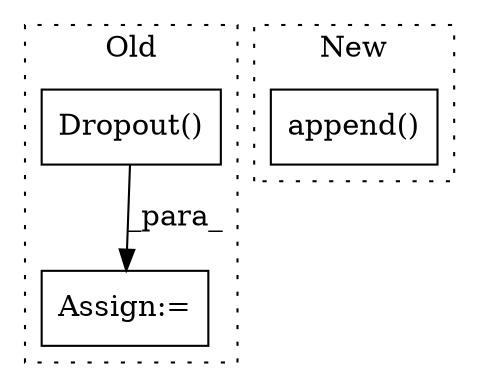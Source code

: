 digraph G {
subgraph cluster0 {
1 [label="Dropout()" a="75" s="4245,4263" l="11,1" shape="box"];
3 [label="Assign:=" a="68" s="4172" l="3" shape="box"];
label = "Old";
style="dotted";
}
subgraph cluster1 {
2 [label="append()" a="75" s="2251,2294" l="16,1" shape="box"];
label = "New";
style="dotted";
}
1 -> 3 [label="_para_"];
}